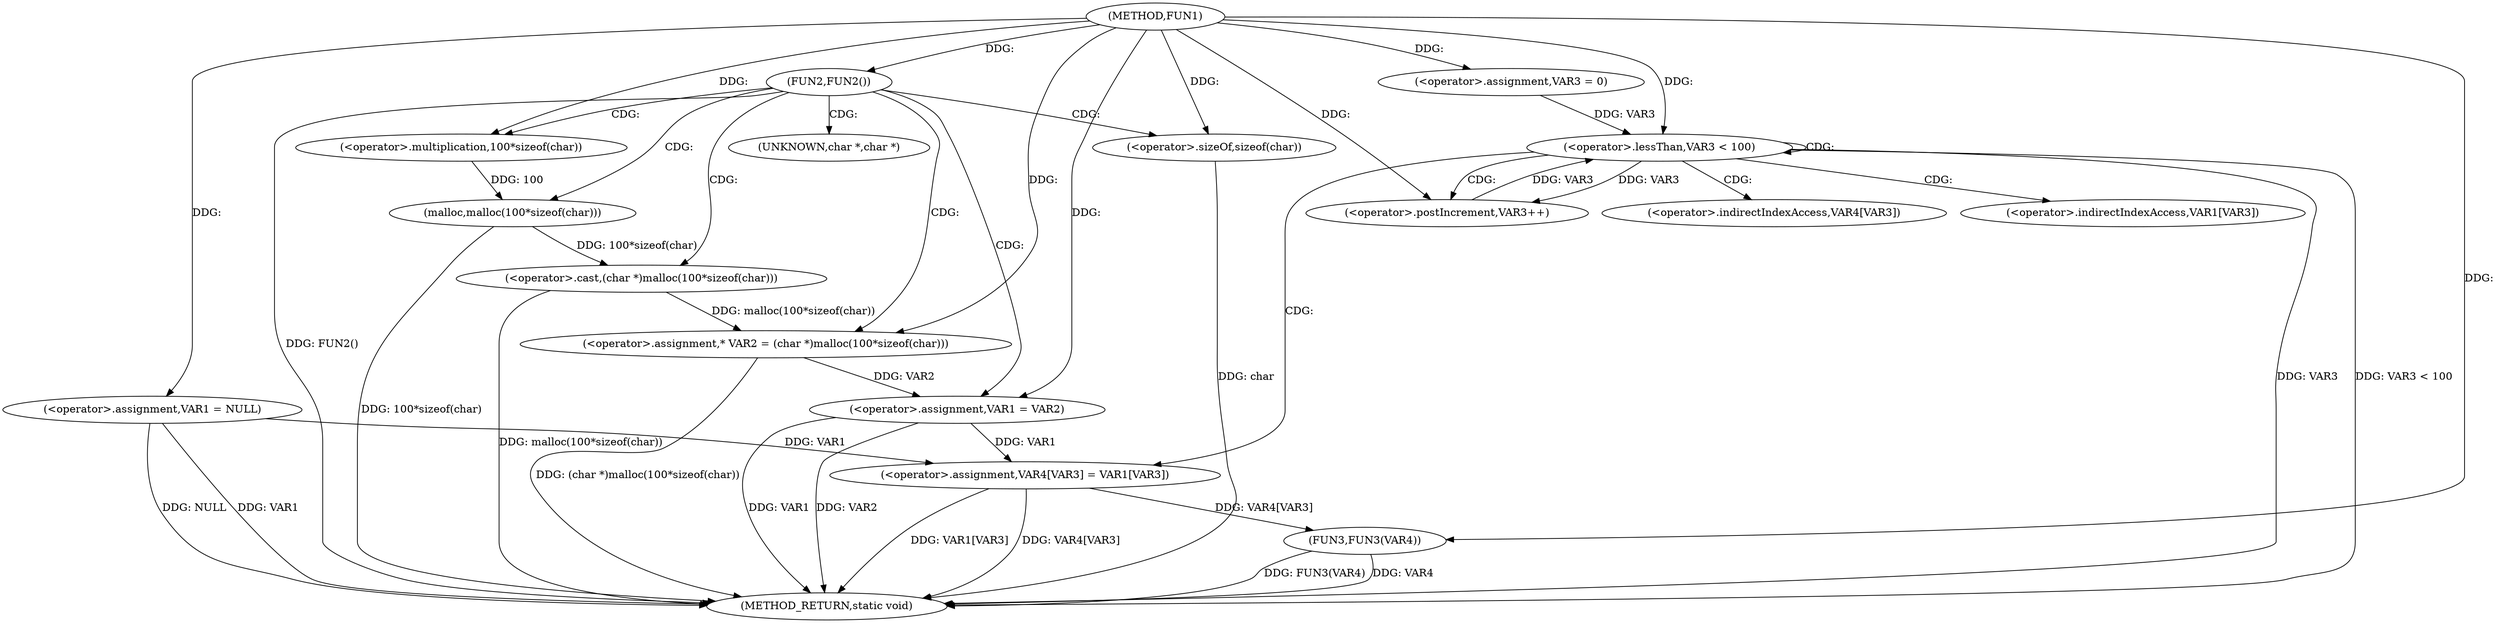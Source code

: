 digraph FUN1 {  
"1000100" [label = "(METHOD,FUN1)" ]
"1000145" [label = "(METHOD_RETURN,static void)" ]
"1000103" [label = "(<operator>.assignment,VAR1 = NULL)" ]
"1000107" [label = "(FUN2,FUN2())" ]
"1000111" [label = "(<operator>.assignment,* VAR2 = (char *)malloc(100*sizeof(char)))" ]
"1000113" [label = "(<operator>.cast,(char *)malloc(100*sizeof(char)))" ]
"1000115" [label = "(malloc,malloc(100*sizeof(char)))" ]
"1000116" [label = "(<operator>.multiplication,100*sizeof(char))" ]
"1000118" [label = "(<operator>.sizeOf,sizeof(char))" ]
"1000120" [label = "(<operator>.assignment,VAR1 = VAR2)" ]
"1000127" [label = "(<operator>.assignment,VAR3 = 0)" ]
"1000130" [label = "(<operator>.lessThan,VAR3 < 100)" ]
"1000133" [label = "(<operator>.postIncrement,VAR3++)" ]
"1000136" [label = "(<operator>.assignment,VAR4[VAR3] = VAR1[VAR3])" ]
"1000143" [label = "(FUN3,FUN3(VAR4))" ]
"1000114" [label = "(UNKNOWN,char *,char *)" ]
"1000137" [label = "(<operator>.indirectIndexAccess,VAR4[VAR3])" ]
"1000140" [label = "(<operator>.indirectIndexAccess,VAR1[VAR3])" ]
  "1000130" -> "1000145"  [ label = "DDG: VAR3 < 100"] 
  "1000107" -> "1000145"  [ label = "DDG: FUN2()"] 
  "1000103" -> "1000145"  [ label = "DDG: VAR1"] 
  "1000103" -> "1000145"  [ label = "DDG: NULL"] 
  "1000136" -> "1000145"  [ label = "DDG: VAR1[VAR3]"] 
  "1000118" -> "1000145"  [ label = "DDG: char"] 
  "1000136" -> "1000145"  [ label = "DDG: VAR4[VAR3]"] 
  "1000130" -> "1000145"  [ label = "DDG: VAR3"] 
  "1000143" -> "1000145"  [ label = "DDG: VAR4"] 
  "1000113" -> "1000145"  [ label = "DDG: malloc(100*sizeof(char))"] 
  "1000120" -> "1000145"  [ label = "DDG: VAR1"] 
  "1000111" -> "1000145"  [ label = "DDG: (char *)malloc(100*sizeof(char))"] 
  "1000143" -> "1000145"  [ label = "DDG: FUN3(VAR4)"] 
  "1000120" -> "1000145"  [ label = "DDG: VAR2"] 
  "1000115" -> "1000145"  [ label = "DDG: 100*sizeof(char)"] 
  "1000100" -> "1000103"  [ label = "DDG: "] 
  "1000100" -> "1000107"  [ label = "DDG: "] 
  "1000113" -> "1000111"  [ label = "DDG: malloc(100*sizeof(char))"] 
  "1000100" -> "1000111"  [ label = "DDG: "] 
  "1000115" -> "1000113"  [ label = "DDG: 100*sizeof(char)"] 
  "1000116" -> "1000115"  [ label = "DDG: 100"] 
  "1000100" -> "1000116"  [ label = "DDG: "] 
  "1000100" -> "1000118"  [ label = "DDG: "] 
  "1000111" -> "1000120"  [ label = "DDG: VAR2"] 
  "1000100" -> "1000120"  [ label = "DDG: "] 
  "1000100" -> "1000127"  [ label = "DDG: "] 
  "1000133" -> "1000130"  [ label = "DDG: VAR3"] 
  "1000127" -> "1000130"  [ label = "DDG: VAR3"] 
  "1000100" -> "1000130"  [ label = "DDG: "] 
  "1000130" -> "1000133"  [ label = "DDG: VAR3"] 
  "1000100" -> "1000133"  [ label = "DDG: "] 
  "1000103" -> "1000136"  [ label = "DDG: VAR1"] 
  "1000120" -> "1000136"  [ label = "DDG: VAR1"] 
  "1000136" -> "1000143"  [ label = "DDG: VAR4[VAR3]"] 
  "1000100" -> "1000143"  [ label = "DDG: "] 
  "1000107" -> "1000116"  [ label = "CDG: "] 
  "1000107" -> "1000120"  [ label = "CDG: "] 
  "1000107" -> "1000113"  [ label = "CDG: "] 
  "1000107" -> "1000111"  [ label = "CDG: "] 
  "1000107" -> "1000114"  [ label = "CDG: "] 
  "1000107" -> "1000115"  [ label = "CDG: "] 
  "1000107" -> "1000118"  [ label = "CDG: "] 
  "1000130" -> "1000137"  [ label = "CDG: "] 
  "1000130" -> "1000130"  [ label = "CDG: "] 
  "1000130" -> "1000133"  [ label = "CDG: "] 
  "1000130" -> "1000136"  [ label = "CDG: "] 
  "1000130" -> "1000140"  [ label = "CDG: "] 
}
